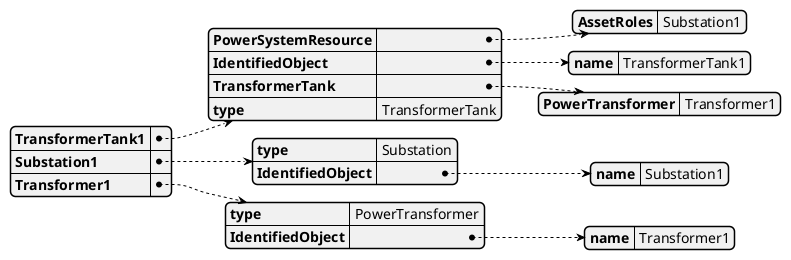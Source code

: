 @startjson
{
  "TransformerTank1": {
    "PowerSystemResource": {
      "AssetRoles": "Substation1"
    },
    "IdentifiedObject": {
      "name": "TransformerTank1"
    },
    "TransformerTank": {
      "PowerTransformer": "Transformer1"
    },
    "type": "TransformerTank"
  },
  "Substation1": {
    "type": "Substation",
    "IdentifiedObject": {
      "name": "Substation1"
    }
  },
  "Transformer1": {
    "type": "PowerTransformer",
    "IdentifiedObject": {
      "name": "Transformer1"
    }
  }
}
@endjson
